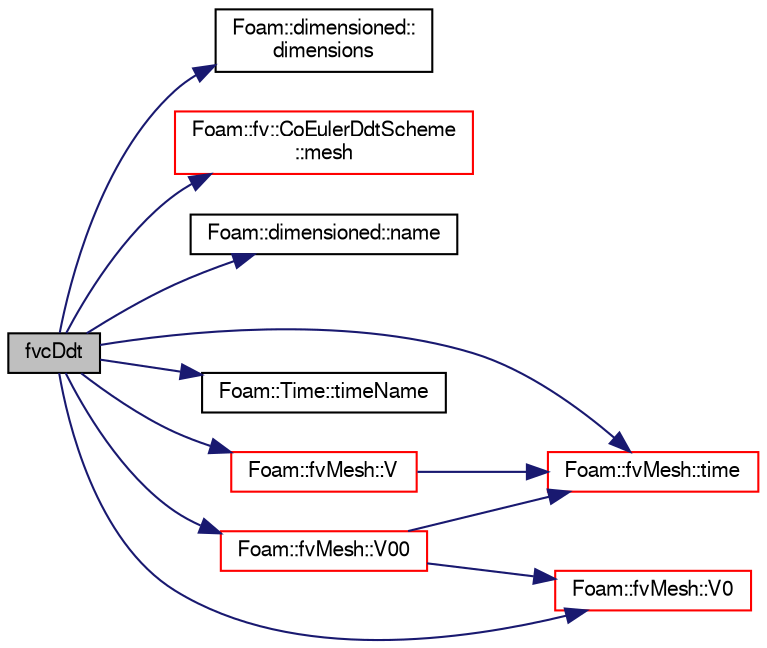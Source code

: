 digraph "fvcDdt"
{
  bgcolor="transparent";
  edge [fontname="FreeSans",fontsize="10",labelfontname="FreeSans",labelfontsize="10"];
  node [fontname="FreeSans",fontsize="10",shape=record];
  rankdir="LR";
  Node150 [label="fvcDdt",height=0.2,width=0.4,color="black", fillcolor="grey75", style="filled", fontcolor="black"];
  Node150 -> Node151 [color="midnightblue",fontsize="10",style="solid",fontname="FreeSans"];
  Node151 [label="Foam::dimensioned::\ldimensions",height=0.2,width=0.4,color="black",URL="$a26366.html#a512673c2674ca2d38885f1bb5f6994fb",tooltip="Return const reference to dimensions. "];
  Node150 -> Node152 [color="midnightblue",fontsize="10",style="solid",fontname="FreeSans"];
  Node152 [label="Foam::fv::CoEulerDdtScheme\l::mesh",height=0.2,width=0.4,color="red",URL="$a22474.html#a470f06cfb9b6ee887cd85d63de275607",tooltip="Return mesh reference. "];
  Node150 -> Node155 [color="midnightblue",fontsize="10",style="solid",fontname="FreeSans"];
  Node155 [label="Foam::dimensioned::name",height=0.2,width=0.4,color="black",URL="$a26366.html#ade4113569ef0db70665fded275a5e38e",tooltip="Return const reference to name. "];
  Node150 -> Node169 [color="midnightblue",fontsize="10",style="solid",fontname="FreeSans"];
  Node169 [label="Foam::fvMesh::time",height=0.2,width=0.4,color="red",URL="$a22766.html#a0d94096809fe3376b29a2a29ca11bb18",tooltip="Return the top-level database. "];
  Node150 -> Node171 [color="midnightblue",fontsize="10",style="solid",fontname="FreeSans"];
  Node171 [label="Foam::Time::timeName",height=0.2,width=0.4,color="black",URL="$a26350.html#ad9d86fef6eca18797c786726cf925179",tooltip="Return time name of given scalar time. "];
  Node150 -> Node172 [color="midnightblue",fontsize="10",style="solid",fontname="FreeSans"];
  Node172 [label="Foam::fvMesh::V",height=0.2,width=0.4,color="red",URL="$a22766.html#a154893d1a508aff074b16eaeaa396aea",tooltip="Return cell volumes. "];
  Node172 -> Node169 [color="midnightblue",fontsize="10",style="solid",fontname="FreeSans"];
  Node150 -> Node234 [color="midnightblue",fontsize="10",style="solid",fontname="FreeSans"];
  Node234 [label="Foam::fvMesh::V0",height=0.2,width=0.4,color="red",URL="$a22766.html#a45ad0db3a9aec0041ec8326828ff74ec",tooltip="Return old-time cell volumes. "];
  Node150 -> Node235 [color="midnightblue",fontsize="10",style="solid",fontname="FreeSans"];
  Node235 [label="Foam::fvMesh::V00",height=0.2,width=0.4,color="red",URL="$a22766.html#a237ac2c94482d18470688cd2a0320dc6",tooltip="Return old-old-time cell volumes. "];
  Node235 -> Node169 [color="midnightblue",fontsize="10",style="solid",fontname="FreeSans"];
  Node235 -> Node234 [color="midnightblue",fontsize="10",style="solid",fontname="FreeSans"];
}
